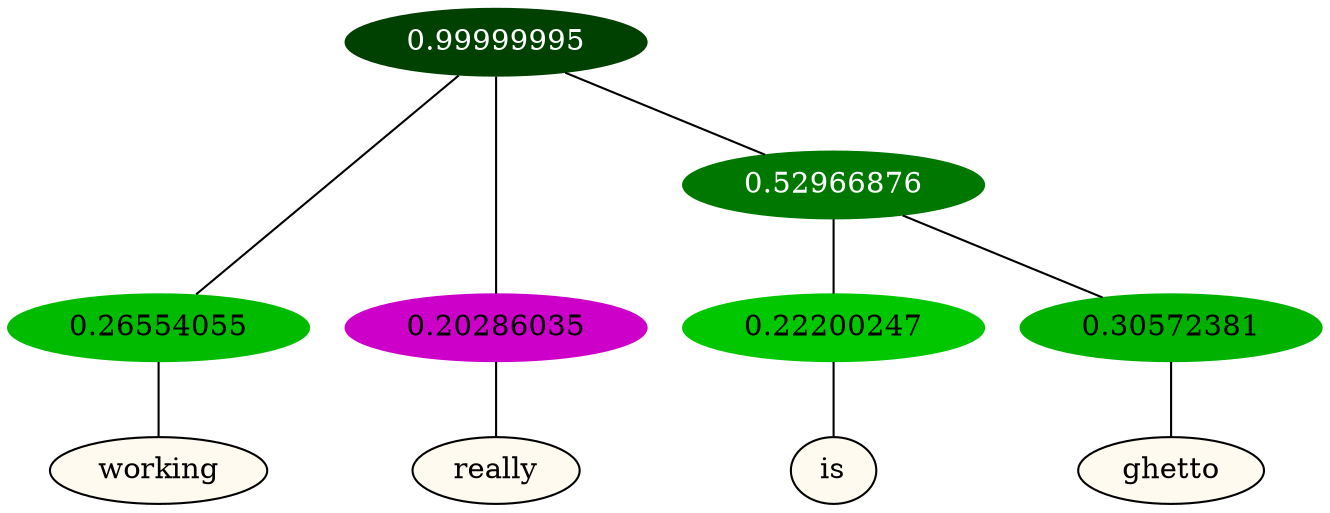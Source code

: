 graph {
	node [format=png height=0.15 nodesep=0.001 ordering=out overlap=prism overlap_scaling=0.01 ranksep=0.001 ratio=0.2 style=filled width=0.15]
	{
		rank=same
		a_w_1 [label=working color=black fillcolor=floralwhite style="filled,solid"]
		a_w_2 [label=really color=black fillcolor=floralwhite style="filled,solid"]
		a_w_4 [label=is color=black fillcolor=floralwhite style="filled,solid"]
		a_w_5 [label=ghetto color=black fillcolor=floralwhite style="filled,solid"]
	}
	a_n_1 -- a_w_1
	a_n_2 -- a_w_2
	a_n_4 -- a_w_4
	a_n_5 -- a_w_5
	{
		rank=same
		a_n_1 [label=0.26554055 color="0.334 1.000 0.734" fontcolor=black]
		a_n_2 [label=0.20286035 color="0.835 1.000 0.797" fontcolor=black]
		a_n_4 [label=0.22200247 color="0.334 1.000 0.778" fontcolor=black]
		a_n_5 [label=0.30572381 color="0.334 1.000 0.694" fontcolor=black]
	}
	a_n_0 [label=0.99999995 color="0.334 1.000 0.250" fontcolor=grey99]
	a_n_0 -- a_n_1
	a_n_0 -- a_n_2
	a_n_3 [label=0.52966876 color="0.334 1.000 0.470" fontcolor=grey99]
	a_n_0 -- a_n_3
	a_n_3 -- a_n_4
	a_n_3 -- a_n_5
}
